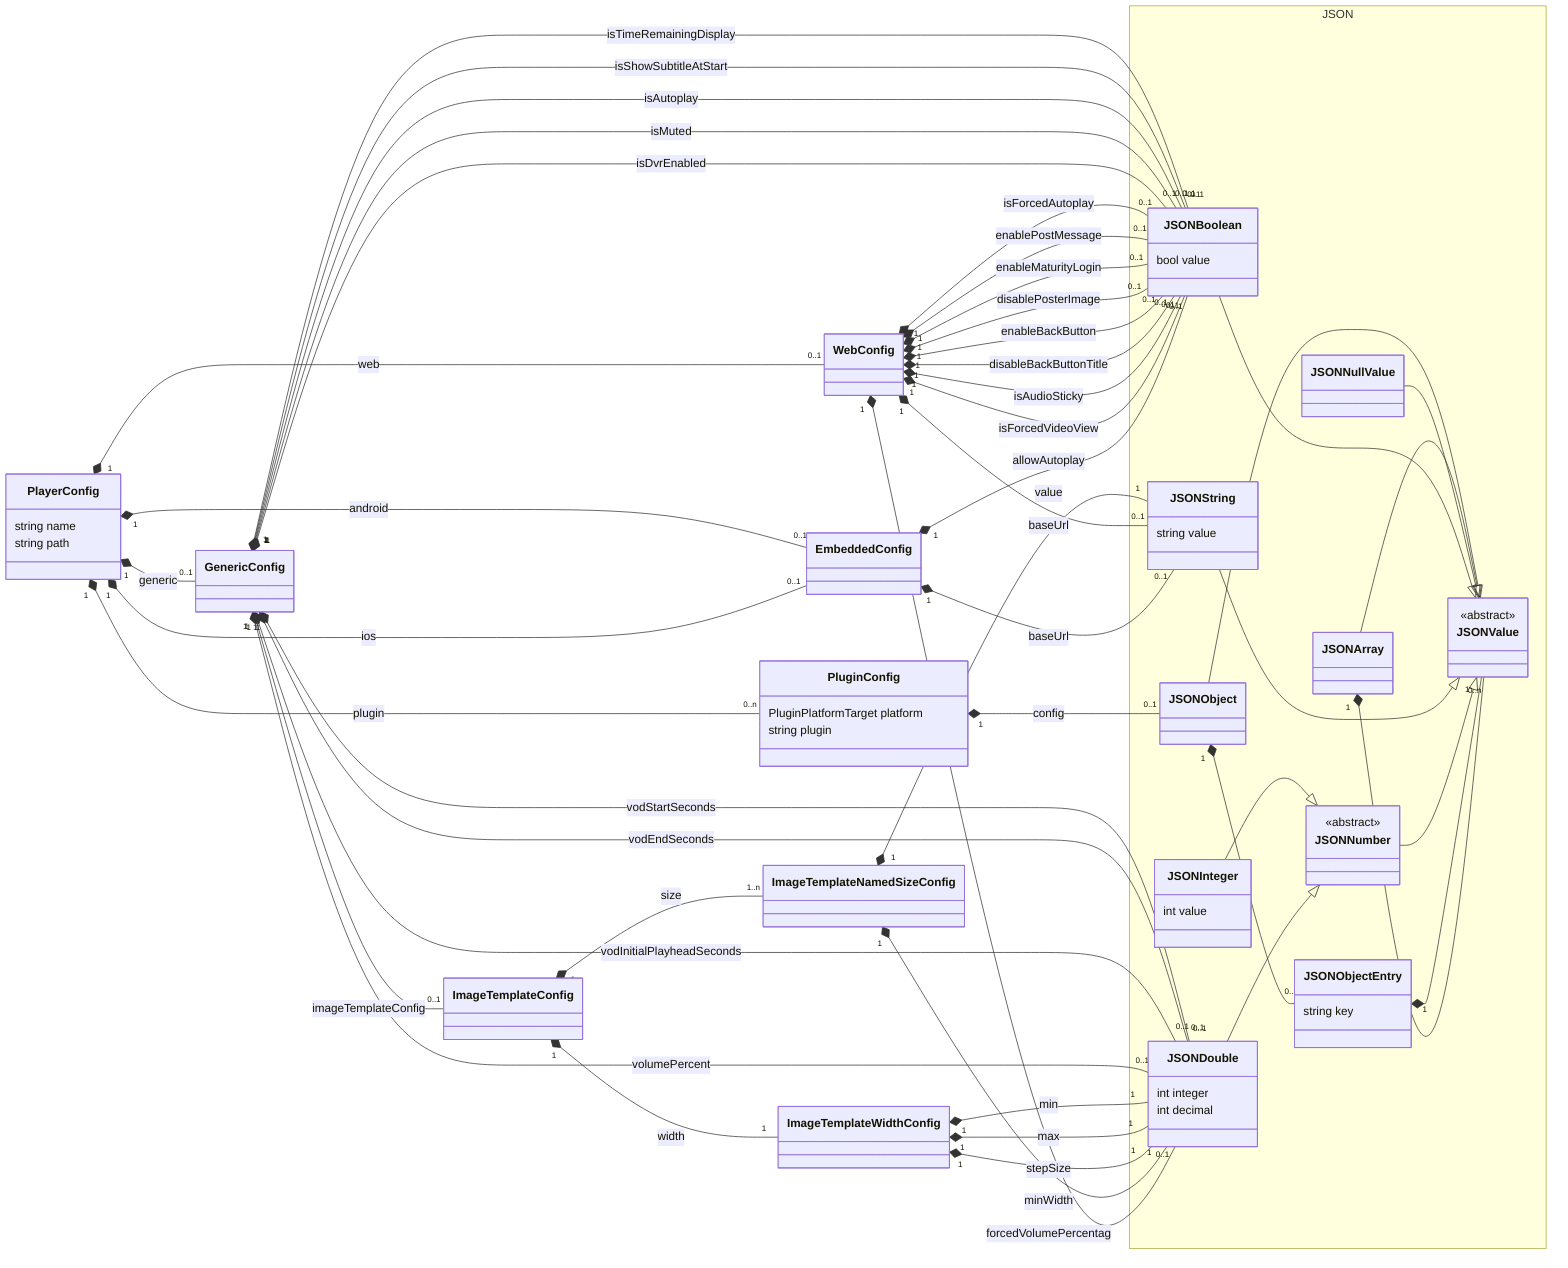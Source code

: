 classDiagram
    direction LR

    class PlayerConfig {
        string name
        string path
    }

    class GenericConfig

    class WebConfig

    class EmbeddedConfig

    class PluginConfig {
        PluginPlatformTarget platform
        string plugin
    }

    class ImageTemplateConfig {
    }

    class ImageTemplateWidthConfig
    class ImageTemplateNamedSizeConfig

    namespace JSON {
        class JSONValue
        class JSONArray
        class JSONObject
        class JSONObjectEntry {
            string key
        }
        class JSONNumber

        class JSONInteger {
            int value
        }

        class JSONDouble {
            int integer
            int decimal
        }
        class JSONBoolean {
            bool value
        }

        class JSONString {
            string value
        }

        class JSONNullValue
    }

    <<abstract>> JSONNumber
    <<abstract>> JSONValue
    JSONObject --|> JSONValue
    JSONArray --|> JSONValue
    JSONNullValue --|> JSONValue
    JSONBoolean --|> JSONValue
    JSONString --|> JSONValue
    JSONNumber --|> JSONValue
    JSONInteger --|> JSONNumber
    JSONDouble --|> JSONNumber
    JSONObject "1" *-- "0..n" JSONObjectEntry
    JSONObjectEntry "1" *-- "1" JSONValue
    JSONArray "1" *-- "0..n" JSONValue
    PlayerConfig "1" *-- "0..1" GenericConfig: generic
    PlayerConfig "1" *-- "0..1" WebConfig: web
    PlayerConfig "1" *-- "0..1" EmbeddedConfig: android
    PlayerConfig "1" *-- "0..1" EmbeddedConfig: ios
    PlayerConfig "1" *-- "0..n" PluginConfig: plugin
    GenericConfig "1" *-- "0..1" JSONBoolean: isTimeRemainingDisplay
    GenericConfig "1" *-- "0..1" JSONBoolean: isShowSubtitleAtStart
    GenericConfig "1" *-- "0..1" JSONBoolean: isAutoplay
    GenericConfig "1" *-- "0..1" JSONBoolean: isMuted
    GenericConfig "1" *-- "0..1" JSONDouble: vodStartSeconds
    GenericConfig "1" *-- "0..1" JSONDouble: vodEndSeconds
    GenericConfig "1" *-- "0..1" JSONDouble: vodInitialPlayheadSeconds
    GenericConfig "1" *-- "0..1" JSONBoolean: isDvrEnabled
    GenericConfig "1" *-- "0..1" JSONDouble: volumePercent
    GenericConfig "1" *-- "0..1" ImageTemplateConfig: imageTemplateConfig
    ImageTemplateConfig "1" *-- "1" ImageTemplateWidthConfig: width
    ImageTemplateConfig "1" *-- "1..n" ImageTemplateNamedSizeConfig: size
    ImageTemplateWidthConfig "1" *-- "1" JSONDouble: min
    ImageTemplateWidthConfig "1" *-- "1" JSONDouble: max
    ImageTemplateWidthConfig "1" *-- "1" JSONDouble: stepSize
    ImageTemplateNamedSizeConfig "1" *-- "1" JSONDouble: minWidth
    ImageTemplateNamedSizeConfig "1" *-- "1" JSONString: value
    WebConfig "1" *-- "0..1" JSONString: baseUrl
    WebConfig "1" *-- "0..1" JSONDouble: forcedVolumePercentag
    WebConfig "1" *-- "0..1" JSONBoolean: isForcedAutoplay
    WebConfig "1" *-- "0..1" JSONBoolean: enablePostMessage
    WebConfig "1" *-- "0..1" JSONBoolean: enableMaturityLogin
    WebConfig "1" *-- "0..1" JSONBoolean: disablePosterImage
    WebConfig "1" *-- "0..1" JSONBoolean: enableBackButton
    WebConfig "1" *-- "0..1" JSONBoolean: disableBackButtonTitle
    WebConfig "1" *-- "0..1" JSONBoolean: isAudioSticky
    WebConfig "1" *-- "0..1" JSONBoolean: isForcedVideoView
    EmbeddedConfig "1" *-- "0..1" JSONString: baseUrl
    EmbeddedConfig "1" *-- "0..1" JSONBoolean: allowAutoplay
    PluginConfig "1" *-- "0..1" JSONObject: config